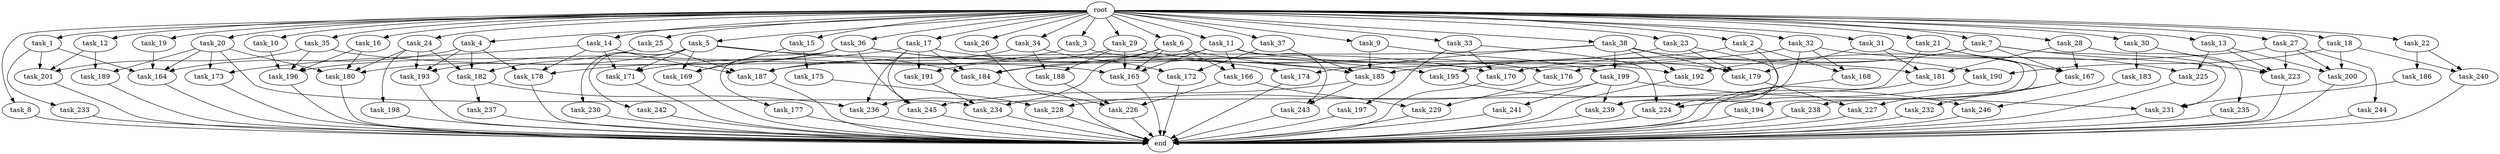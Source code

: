 digraph G {
  root [size="0.000000"];
  task_1 [size="2.048000"];
  task_2 [size="2.048000"];
  task_3 [size="2.048000"];
  task_4 [size="2.048000"];
  task_5 [size="2.048000"];
  task_6 [size="2.048000"];
  task_7 [size="2.048000"];
  task_8 [size="2.048000"];
  task_9 [size="2.048000"];
  task_10 [size="2.048000"];
  task_11 [size="2.048000"];
  task_12 [size="2.048000"];
  task_13 [size="2.048000"];
  task_14 [size="2.048000"];
  task_15 [size="2.048000"];
  task_16 [size="2.048000"];
  task_17 [size="2.048000"];
  task_18 [size="2.048000"];
  task_19 [size="2.048000"];
  task_20 [size="2.048000"];
  task_21 [size="2.048000"];
  task_22 [size="2.048000"];
  task_23 [size="2.048000"];
  task_24 [size="2.048000"];
  task_25 [size="2.048000"];
  task_26 [size="2.048000"];
  task_27 [size="2.048000"];
  task_28 [size="2.048000"];
  task_29 [size="2.048000"];
  task_30 [size="2.048000"];
  task_31 [size="2.048000"];
  task_32 [size="2.048000"];
  task_33 [size="2.048000"];
  task_34 [size="2.048000"];
  task_35 [size="2.048000"];
  task_36 [size="2.048000"];
  task_37 [size="2.048000"];
  task_38 [size="2.048000"];
  task_164 [size="2216203124.736000"];
  task_165 [size="3126736191.488000"];
  task_166 [size="1254130450.432000"];
  task_167 [size="2559800508.416000"];
  task_168 [size="1529008357.376000"];
  task_169 [size="2216203124.736000"];
  task_170 [size="2061584302.080000"];
  task_171 [size="2783138807.808000"];
  task_172 [size="343597383.680000"];
  task_173 [size="910533066.752000"];
  task_174 [size="549755813.888000"];
  task_175 [size="1099511627.776000"];
  task_176 [size="223338299.392000"];
  task_177 [size="274877906.944000"];
  task_178 [size="2834678415.360000"];
  task_179 [size="1597727834.112000"];
  task_180 [size="3401614098.432000"];
  task_181 [size="1700807049.216000"];
  task_182 [size="3092376453.120000"];
  task_183 [size="154618822.656000"];
  task_184 [size="2645699854.336000"];
  task_185 [size="1511828488.192000"];
  task_186 [size="154618822.656000"];
  task_187 [size="1666447310.848000"];
  task_188 [size="429496729.600000"];
  task_189 [size="910533066.752000"];
  task_190 [size="1116691496.960000"];
  task_191 [size="429496729.600000"];
  task_192 [size="1443109011.456000"];
  task_193 [size="3092376453.120000"];
  task_194 [size="154618822.656000"];
  task_195 [size="1941325217.792000"];
  task_196 [size="3332894621.696000"];
  task_197 [size="1717986918.400000"];
  task_198 [size="1099511627.776000"];
  task_199 [size="1374389534.720000"];
  task_200 [size="1065151889.408000"];
  task_201 [size="2714419331.072000"];
  task_223 [size="446676598.784000"];
  task_224 [size="2628519985.152000"];
  task_225 [size="584115552.256000"];
  task_226 [size="3710851743.744000"];
  task_227 [size="2817498546.176000"];
  task_228 [size="1683627180.032000"];
  task_229 [size="1666447310.848000"];
  task_230 [size="841813590.016000"];
  task_231 [size="2628519985.152000"];
  task_232 [size="1717986918.400000"];
  task_233 [size="154618822.656000"];
  task_234 [size="1786706395.136000"];
  task_235 [size="1391569403.904000"];
  task_236 [size="2473901162.496000"];
  task_237 [size="1099511627.776000"];
  task_238 [size="1099511627.776000"];
  task_239 [size="2370821947.392000"];
  task_240 [size="996432412.672000"];
  task_241 [size="841813590.016000"];
  task_242 [size="841813590.016000"];
  task_243 [size="773094113.280000"];
  task_244 [size="68719476.736000"];
  task_245 [size="1168231104.512000"];
  task_246 [size="2336462209.024000"];
  end [size="0.000000"];

  root -> task_1 [size="1.000000"];
  root -> task_2 [size="1.000000"];
  root -> task_3 [size="1.000000"];
  root -> task_4 [size="1.000000"];
  root -> task_5 [size="1.000000"];
  root -> task_6 [size="1.000000"];
  root -> task_7 [size="1.000000"];
  root -> task_8 [size="1.000000"];
  root -> task_9 [size="1.000000"];
  root -> task_10 [size="1.000000"];
  root -> task_11 [size="1.000000"];
  root -> task_12 [size="1.000000"];
  root -> task_13 [size="1.000000"];
  root -> task_14 [size="1.000000"];
  root -> task_15 [size="1.000000"];
  root -> task_16 [size="1.000000"];
  root -> task_17 [size="1.000000"];
  root -> task_18 [size="1.000000"];
  root -> task_19 [size="1.000000"];
  root -> task_20 [size="1.000000"];
  root -> task_21 [size="1.000000"];
  root -> task_22 [size="1.000000"];
  root -> task_23 [size="1.000000"];
  root -> task_24 [size="1.000000"];
  root -> task_25 [size="1.000000"];
  root -> task_26 [size="1.000000"];
  root -> task_27 [size="1.000000"];
  root -> task_28 [size="1.000000"];
  root -> task_29 [size="1.000000"];
  root -> task_30 [size="1.000000"];
  root -> task_31 [size="1.000000"];
  root -> task_32 [size="1.000000"];
  root -> task_33 [size="1.000000"];
  root -> task_34 [size="1.000000"];
  root -> task_35 [size="1.000000"];
  root -> task_36 [size="1.000000"];
  root -> task_37 [size="1.000000"];
  root -> task_38 [size="1.000000"];
  task_1 -> task_164 [size="75497472.000000"];
  task_1 -> task_201 [size="75497472.000000"];
  task_1 -> task_233 [size="75497472.000000"];
  task_2 -> task_168 [size="536870912.000000"];
  task_2 -> task_195 [size="536870912.000000"];
  task_2 -> task_239 [size="536870912.000000"];
  task_3 -> task_171 [size="536870912.000000"];
  task_3 -> task_179 [size="536870912.000000"];
  task_4 -> task_164 [size="838860800.000000"];
  task_4 -> task_178 [size="838860800.000000"];
  task_4 -> task_182 [size="838860800.000000"];
  task_4 -> task_193 [size="838860800.000000"];
  task_5 -> task_169 [size="411041792.000000"];
  task_5 -> task_171 [size="411041792.000000"];
  task_5 -> task_180 [size="411041792.000000"];
  task_5 -> task_184 [size="411041792.000000"];
  task_5 -> task_195 [size="411041792.000000"];
  task_5 -> task_230 [size="411041792.000000"];
  task_5 -> task_242 [size="411041792.000000"];
  task_6 -> task_165 [size="536870912.000000"];
  task_6 -> task_166 [size="536870912.000000"];
  task_6 -> task_184 [size="536870912.000000"];
  task_6 -> task_192 [size="536870912.000000"];
  task_6 -> task_236 [size="536870912.000000"];
  task_7 -> task_167 [size="33554432.000000"];
  task_7 -> task_170 [size="33554432.000000"];
  task_7 -> task_176 [size="33554432.000000"];
  task_7 -> task_223 [size="33554432.000000"];
  task_7 -> task_231 [size="33554432.000000"];
  task_8 -> end [size="1.000000"];
  task_9 -> task_185 [size="536870912.000000"];
  task_9 -> task_199 [size="536870912.000000"];
  task_10 -> task_196 [size="33554432.000000"];
  task_11 -> task_165 [size="75497472.000000"];
  task_11 -> task_166 [size="75497472.000000"];
  task_11 -> task_181 [size="75497472.000000"];
  task_11 -> task_196 [size="75497472.000000"];
  task_11 -> task_243 [size="75497472.000000"];
  task_12 -> task_189 [size="411041792.000000"];
  task_12 -> task_201 [size="411041792.000000"];
  task_13 -> task_200 [size="75497472.000000"];
  task_13 -> task_223 [size="75497472.000000"];
  task_13 -> task_225 [size="75497472.000000"];
  task_14 -> task_171 [size="411041792.000000"];
  task_14 -> task_173 [size="411041792.000000"];
  task_14 -> task_178 [size="411041792.000000"];
  task_14 -> task_187 [size="411041792.000000"];
  task_15 -> task_169 [size="536870912.000000"];
  task_15 -> task_175 [size="536870912.000000"];
  task_16 -> task_180 [size="679477248.000000"];
  task_16 -> task_196 [size="679477248.000000"];
  task_17 -> task_170 [size="134217728.000000"];
  task_17 -> task_184 [size="134217728.000000"];
  task_17 -> task_191 [size="134217728.000000"];
  task_17 -> task_193 [size="134217728.000000"];
  task_17 -> task_236 [size="134217728.000000"];
  task_17 -> task_245 [size="134217728.000000"];
  task_18 -> task_190 [size="411041792.000000"];
  task_18 -> task_200 [size="411041792.000000"];
  task_18 -> task_240 [size="411041792.000000"];
  task_19 -> task_164 [size="134217728.000000"];
  task_20 -> task_164 [size="33554432.000000"];
  task_20 -> task_173 [size="33554432.000000"];
  task_20 -> task_180 [size="33554432.000000"];
  task_20 -> task_189 [size="33554432.000000"];
  task_20 -> task_234 [size="33554432.000000"];
  task_21 -> task_167 [size="536870912.000000"];
  task_21 -> task_234 [size="536870912.000000"];
  task_21 -> task_238 [size="536870912.000000"];
  task_22 -> task_186 [size="75497472.000000"];
  task_22 -> task_240 [size="75497472.000000"];
  task_23 -> task_179 [size="33554432.000000"];
  task_23 -> task_185 [size="33554432.000000"];
  task_23 -> task_224 [size="33554432.000000"];
  task_24 -> task_180 [size="536870912.000000"];
  task_24 -> task_182 [size="536870912.000000"];
  task_24 -> task_193 [size="536870912.000000"];
  task_24 -> task_198 [size="536870912.000000"];
  task_25 -> task_182 [size="134217728.000000"];
  task_25 -> task_187 [size="134217728.000000"];
  task_26 -> task_226 [size="838860800.000000"];
  task_27 -> task_192 [size="33554432.000000"];
  task_27 -> task_200 [size="33554432.000000"];
  task_27 -> task_223 [size="33554432.000000"];
  task_27 -> task_244 [size="33554432.000000"];
  task_28 -> task_167 [size="679477248.000000"];
  task_28 -> task_181 [size="679477248.000000"];
  task_28 -> task_235 [size="679477248.000000"];
  task_29 -> task_165 [size="75497472.000000"];
  task_29 -> task_176 [size="75497472.000000"];
  task_29 -> task_188 [size="75497472.000000"];
  task_29 -> task_191 [size="75497472.000000"];
  task_30 -> task_183 [size="75497472.000000"];
  task_30 -> task_223 [size="75497472.000000"];
  task_31 -> task_179 [size="75497472.000000"];
  task_31 -> task_181 [size="75497472.000000"];
  task_31 -> task_194 [size="75497472.000000"];
  task_32 -> task_168 [size="209715200.000000"];
  task_32 -> task_184 [size="209715200.000000"];
  task_32 -> task_225 [size="209715200.000000"];
  task_32 -> task_239 [size="209715200.000000"];
  task_33 -> task_170 [size="838860800.000000"];
  task_33 -> task_197 [size="838860800.000000"];
  task_33 -> task_224 [size="838860800.000000"];
  task_34 -> task_172 [size="134217728.000000"];
  task_34 -> task_187 [size="134217728.000000"];
  task_34 -> task_188 [size="134217728.000000"];
  task_35 -> task_165 [size="838860800.000000"];
  task_35 -> task_196 [size="838860800.000000"];
  task_35 -> task_201 [size="838860800.000000"];
  task_36 -> task_169 [size="134217728.000000"];
  task_36 -> task_174 [size="134217728.000000"];
  task_36 -> task_177 [size="134217728.000000"];
  task_36 -> task_178 [size="134217728.000000"];
  task_36 -> task_185 [size="134217728.000000"];
  task_36 -> task_245 [size="134217728.000000"];
  task_37 -> task_172 [size="33554432.000000"];
  task_37 -> task_185 [size="33554432.000000"];
  task_38 -> task_174 [size="134217728.000000"];
  task_38 -> task_179 [size="134217728.000000"];
  task_38 -> task_187 [size="134217728.000000"];
  task_38 -> task_190 [size="134217728.000000"];
  task_38 -> task_192 [size="134217728.000000"];
  task_38 -> task_199 [size="134217728.000000"];
  task_164 -> end [size="1.000000"];
  task_165 -> end [size="1.000000"];
  task_166 -> task_226 [size="134217728.000000"];
  task_166 -> task_229 [size="134217728.000000"];
  task_167 -> task_227 [size="838860800.000000"];
  task_167 -> task_232 [size="838860800.000000"];
  task_168 -> end [size="1.000000"];
  task_169 -> end [size="1.000000"];
  task_170 -> end [size="1.000000"];
  task_171 -> end [size="1.000000"];
  task_172 -> end [size="1.000000"];
  task_173 -> end [size="1.000000"];
  task_174 -> end [size="1.000000"];
  task_175 -> task_228 [size="411041792.000000"];
  task_176 -> task_229 [size="679477248.000000"];
  task_177 -> end [size="1.000000"];
  task_178 -> end [size="1.000000"];
  task_179 -> task_227 [size="536870912.000000"];
  task_180 -> end [size="1.000000"];
  task_181 -> end [size="1.000000"];
  task_182 -> task_236 [size="536870912.000000"];
  task_182 -> task_237 [size="536870912.000000"];
  task_183 -> task_246 [size="301989888.000000"];
  task_184 -> end [size="1.000000"];
  task_185 -> task_243 [size="301989888.000000"];
  task_185 -> task_245 [size="301989888.000000"];
  task_186 -> task_231 [size="838860800.000000"];
  task_187 -> end [size="1.000000"];
  task_188 -> task_226 [size="838860800.000000"];
  task_189 -> end [size="1.000000"];
  task_190 -> task_224 [size="411041792.000000"];
  task_191 -> task_234 [size="301989888.000000"];
  task_192 -> end [size="1.000000"];
  task_193 -> end [size="1.000000"];
  task_194 -> end [size="1.000000"];
  task_195 -> task_246 [size="838860800.000000"];
  task_196 -> end [size="1.000000"];
  task_197 -> end [size="1.000000"];
  task_198 -> end [size="1.000000"];
  task_199 -> task_228 [size="411041792.000000"];
  task_199 -> task_231 [size="411041792.000000"];
  task_199 -> task_239 [size="411041792.000000"];
  task_199 -> task_241 [size="411041792.000000"];
  task_200 -> end [size="1.000000"];
  task_201 -> end [size="1.000000"];
  task_223 -> end [size="1.000000"];
  task_224 -> end [size="1.000000"];
  task_225 -> end [size="1.000000"];
  task_226 -> end [size="1.000000"];
  task_227 -> end [size="1.000000"];
  task_228 -> end [size="1.000000"];
  task_229 -> end [size="1.000000"];
  task_230 -> end [size="1.000000"];
  task_231 -> end [size="1.000000"];
  task_232 -> end [size="1.000000"];
  task_233 -> end [size="1.000000"];
  task_234 -> end [size="1.000000"];
  task_235 -> end [size="1.000000"];
  task_236 -> end [size="1.000000"];
  task_237 -> end [size="1.000000"];
  task_238 -> end [size="1.000000"];
  task_239 -> end [size="1.000000"];
  task_240 -> end [size="1.000000"];
  task_241 -> end [size="1.000000"];
  task_242 -> end [size="1.000000"];
  task_243 -> end [size="1.000000"];
  task_244 -> end [size="1.000000"];
  task_245 -> end [size="1.000000"];
  task_246 -> end [size="1.000000"];
}
